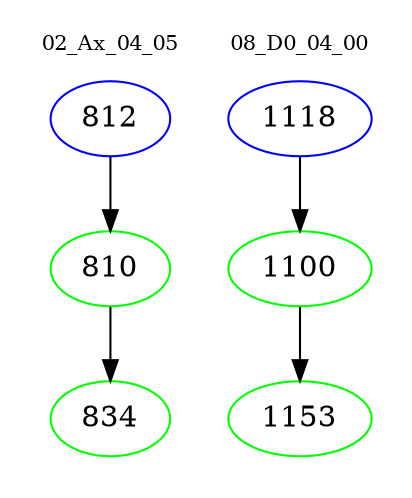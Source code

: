 digraph{
subgraph cluster_0 {
color = white
label = "02_Ax_04_05";
fontsize=10;
T0_812 [label="812", color="blue"]
T0_812 -> T0_810 [color="black"]
T0_810 [label="810", color="green"]
T0_810 -> T0_834 [color="black"]
T0_834 [label="834", color="green"]
}
subgraph cluster_1 {
color = white
label = "08_D0_04_00";
fontsize=10;
T1_1118 [label="1118", color="blue"]
T1_1118 -> T1_1100 [color="black"]
T1_1100 [label="1100", color="green"]
T1_1100 -> T1_1153 [color="black"]
T1_1153 [label="1153", color="green"]
}
}
